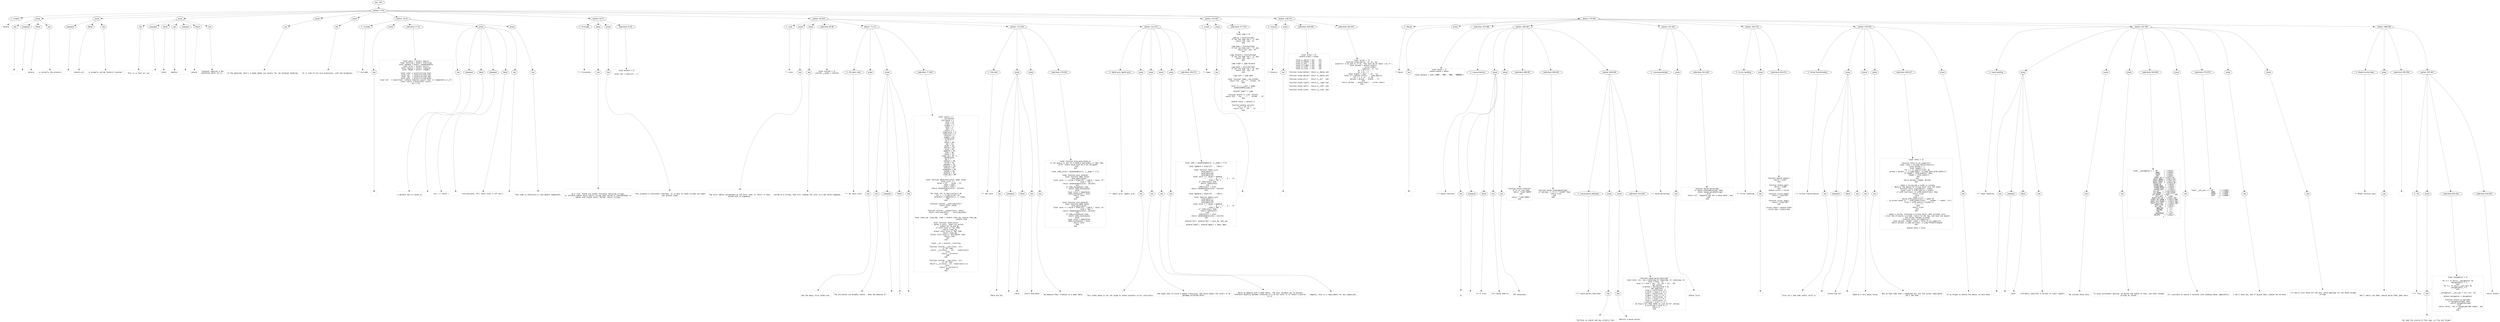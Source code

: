 digraph lpegNode {

node [fontname=Helvetica]
edge [style=dashed]

doc_0 [label="doc - 657"]


doc_0 -> { section_1}
{rank=same; section_1}

section_1 [label="section: 1-372"]


// END RANK doc_0

section_1 -> { header_2 prose_3 prose_4 prose_5 prose_6 prose_7 section_8 section_9 section_10 section_11 section_12 section_13}
{rank=same; header_2 prose_3 prose_4 prose_5 prose_6 prose_7 section_8 section_9 section_10 section_11 section_12 section_13}

header_2 [label="1 : Anterm"]

prose_3 [label="prose"]

prose_4 [label="prose"]

prose_5 [label="prose"]

prose_6 [label="prose"]

prose_7 [label="prose"]

section_8 [label="section: 15-41"]

section_9 [label="section: 42-57"]

section_10 [label="section: 58-220"]

section_11 [label="section: 275-325"]

section_12 [label="section: 326-372"]

section_13 [label="section: 373-587"]


// END RANK section_1

header_2 -> leaf_14
leaf_14  [color=Gray,shape=rectangle,fontname=Inconsolata,label="* Anterm"]
// END RANK header_2

prose_3 -> { raw_15 prespace_16 literal_17 raw_18}
{rank=same; raw_15 prespace_16 literal_17 raw_18}

raw_15 [label="raw"]

prespace_16 [label="prespace"]

literal_17 [label="literal"]

raw_18 [label="raw"]


// END RANK prose_3

raw_15 -> leaf_19
leaf_19  [color=Gray,shape=rectangle,fontname=Inconsolata,label="
"]
// END RANK raw_15

prespace_16 -> leaf_20
leaf_20  [color=Gray,shape=rectangle,fontname=Inconsolata,label=""]
// END RANK prespace_16

literal_17 -> leaf_21
leaf_21  [color=Gray,shape=rectangle,fontname=Inconsolata,label="anterm"]
// END RANK literal_17

raw_18 -> leaf_22
leaf_22  [color=Gray,shape=rectangle,fontname=Inconsolata,label=" is actually the protocol.
"]
// END RANK raw_18

prose_4 -> { prespace_23 literal_24 raw_25}
{rank=same; prespace_23 literal_24 raw_25}

prespace_23 [label="prespace"]

literal_24 [label="literal"]

raw_25 [label="raw"]


// END RANK prose_4

prespace_23 -> leaf_26
leaf_26  [color=Gray,shape=rectangle,fontname=Inconsolata,label=""]
// END RANK prespace_23

literal_24 -> leaf_27
leaf_27  [color=Gray,shape=rectangle,fontname=Inconsolata,label="anterm.orb"]
// END RANK literal_24

raw_25 -> leaf_28
leaf_28  [color=Gray,shape=rectangle,fontname=Inconsolata,label=" is properly called \"anterm's monster\".
"]
// END RANK raw_25

prose_5 -> { raw_29 prespace_30 literal_31 raw_32 prespace_33 literal_34 raw_35}
{rank=same; raw_29 prespace_30 literal_31 raw_32 prespace_33 literal_34 raw_35}

raw_29 [label="raw"]

prespace_30 [label="prespace"]

literal_31 [label="literal"]

raw_32 [label="raw"]

prespace_33 [label="prespace"]

literal_34 [label="literal"]

raw_35 [label="raw"]


// END RANK prose_5

raw_29 -> leaf_36
leaf_36  [color=Gray,shape=rectangle,fontname=Inconsolata,label="
This is in fact our raw"]
// END RANK raw_29

prespace_30 -> leaf_37
leaf_37  [color=Gray,shape=rectangle,fontname=Inconsolata,label=" "]
// END RANK prespace_30

literal_31 -> leaf_38
leaf_38  [color=Gray,shape=rectangle,fontname=Inconsolata,label="xterm"]
// END RANK literal_31

raw_32 -> leaf_39
leaf_39  [color=Gray,shape=rectangle,fontname=Inconsolata,label=" handler. "]
// END RANK raw_32

prespace_33 -> leaf_40
leaf_40  [color=Gray,shape=rectangle,fontname=Inconsolata,label=" "]
// END RANK prespace_33

literal_34 -> leaf_41
leaf_41  [color=Gray,shape=rectangle,fontname=Inconsolata,label="anterm"]
// END RANK literal_34

raw_35 -> leaf_42
leaf_42  [color=Gray,shape=rectangle,fontname=Inconsolata,label=" protocol requires a few
platforms which run it.
"]
// END RANK raw_35

prose_6 -> { raw_43}
{rank=same; raw_43}

raw_43 [label="raw"]


// END RANK prose_6

raw_43 -> leaf_44
leaf_44  [color=Gray,shape=rectangle,fontname=Inconsolata,label="
In the meantime, here's a handy dandy Lua library for raw terminal handling.
"]
// END RANK raw_43

prose_7 -> { raw_45}
{rank=same; raw_45}

raw_45 [label="raw"]


// END RANK prose_7

raw_45 -> leaf_46
leaf_46  [color=Gray,shape=rectangle,fontname=Inconsolata,label="
It is free of non-core extensions, with one exception:
"]
// END RANK raw_45

section_8 -> { header_47 prose_48 codeblock_49 prose_50 prose_51}
{rank=same; header_47 prose_48 codeblock_49 prose_50 prose_51}

header_47 [label="3 : includes"]

prose_48 [label="prose"]

codeblock_49 [label="code block 17-32"]

prose_50 [label="prose"]

prose_51 [label="prose"]


// END RANK section_8

header_47 -> leaf_52
leaf_52  [color=Gray,shape=rectangle,fontname=Inconsolata,label="*** includes"]
// END RANK header_47

prose_48 -> { raw_53}
{rank=same; raw_53}

raw_53 [label="raw"]


// END RANK prose_48

raw_53 -> leaf_54
leaf_54  [color=Gray,shape=rectangle,fontname=Inconsolata,label="
"]
// END RANK raw_53

codeblock_49 -> leaf_55
leaf_55  [color=Gray,shape=rectangle,fontname=Inconsolata,label="local pairs = assert (pairs)
local tostring = assert (tostring)
local setmeta = assert (setmetatable)
local error = assert (error)
local require = assert (require)
local rawget = assert (rawget)

local schar = assert(string.char)
local sub   = assert(string.sub)
local rep   = assert(string.rep)
local byte  = assert(string.byte)
local bit   = assert(bit, \"anterm requires Luajit 'bit' or compatible in _G\")
local rshift = assert(bit.rshift)
bit = nil"]
// END RANK codeblock_49

prose_50 -> { raw_56 prespace_57 literal_58 prespace_59 literal_60 raw_61}
{rank=same; raw_56 prespace_57 literal_58 prespace_59 literal_60 raw_61}

raw_56 [label="raw"]

prespace_57 [label="prespace"]

literal_58 [label="literal"]

prespace_59 [label="prespace"]

literal_60 [label="literal"]

raw_61 [label="raw"]


// END RANK prose_50

raw_56 -> leaf_62
leaf_62  [color=Gray,shape=rectangle,fontname=Inconsolata,label="
I believe the 5.3 idiom is"]
// END RANK raw_56

prespace_57 -> leaf_63
leaf_63  [color=Gray,shape=rectangle,fontname=Inconsolata,label=" "]
// END RANK prespace_57

literal_58 -> leaf_64
leaf_64  [color=Gray,shape=rectangle,fontname=Inconsolata,label="bit = { rshift = "]
// END RANK literal_58

prespace_59 -> leaf_65
leaf_65  [color=Gray,shape=rectangle,fontname=Inconsolata,label=""]
// END RANK prespace_59

literal_60 -> leaf_66
leaf_66  [color=Gray,shape=rectangle,fontname=Inconsolata,label="function(byte, off) return byte >> off end }"]
// END RANK literal_60

raw_61 -> leaf_67
leaf_67  [color=Gray,shape=rectangle,fontname=Inconsolata,label=".
"]
// END RANK raw_61

prose_51 -> { raw_68}
{rank=same; raw_68}

raw_68 [label="raw"]


// END RANK prose_51

raw_68 -> leaf_69
leaf_69  [color=Gray,shape=rectangle,fontname=Inconsolata,label="
This code is otherwise 5.1 and upward compatible.
"]
// END RANK raw_68

section_9 -> { header_70 prose_71 prose_72 codeblock_73}
{rank=same; header_70 prose_71 prose_72 codeblock_73}

header_70 [label="3 : Principles"]

prose_71 [label="prose"]

prose_72 [label="prose"]

codeblock_73 [label="code block 51-55"]


// END RANK section_9

header_70 -> leaf_74
leaf_74  [color=Gray,shape=rectangle,fontname=Inconsolata,label="*** Principles"]
// END RANK header_70

prose_71 -> { raw_75}
{rank=same; raw_75}

raw_75 [label="raw"]


// END RANK prose_71

raw_75 -> leaf_76
leaf_76  [color=Gray,shape=rectangle,fontname=Inconsolata,label="

As a rule, fields are either functions returning strings,
or callable tables which return strings when called or concatenated, or
tables with fields which, called, return strings.
"]
// END RANK raw_75

prose_72 -> { raw_77}
{rank=same; raw_77}

raw_77 [label="raw"]


// END RANK prose_72

raw_77 -> leaf_78
leaf_78  [color=Gray,shape=rectangle,fontname=Inconsolata,label="
This presents a consistent interface. It is easy to cache strings you might
use several times.
"]
// END RANK raw_77

codeblock_73 -> leaf_79
leaf_79  [color=Gray,shape=rectangle,fontname=Inconsolata,label="local anterm = {}

local CSI = schar(27)..'['"]
// END RANK codeblock_73

section_10 -> { header_80 prose_81 prose_82 codeblock_83 section_84 section_85 section_86}
{rank=same; header_80 prose_81 prose_82 codeblock_83 section_84 section_85 section_86}

header_80 [label="2 : color"]

prose_81 [label="prose"]

prose_82 [label="prose"]

codeblock_83 [label="code block 65-68"]

section_84 [label="section: 71-171"]

section_85 [label="section: 172-220"]

section_86 [label="section: 221-274"]


// END RANK section_10

header_80 -> leaf_87
leaf_87  [color=Gray,shape=rectangle,fontname=Inconsolata,label="** color"]
// END RANK header_80

prose_81 -> { raw_88}
{rank=same; raw_88}

raw_88 [label="raw"]


// END RANK prose_81

raw_88 -> leaf_89
leaf_89  [color=Gray,shape=rectangle,fontname=Inconsolata,label="

The color tables concatenate as the color code, or return it when
called with no arguments.
"]
// END RANK raw_88

prose_82 -> { raw_90}
{rank=same; raw_90}

raw_90 [label="raw"]


// END RANK prose_82

raw_90 -> leaf_91
leaf_91  [color=Gray,shape=rectangle,fontname=Inconsolata,label="
Called on a string, they will cleanup the color in a way which composes.
"]
// END RANK raw_90

codeblock_83 -> leaf_92
leaf_92  [color=Gray,shape=rectangle,fontname=Inconsolata,label="local colormt = {}
colormt.__index = colormt"]
// END RANK codeblock_83

section_84 -> { header_93 prose_94 prose_95 codeblock_96}
{rank=same; header_93 prose_94 prose_95 codeblock_96}

header_93 [label="3 : OG xterm color"]

prose_94 [label="prose"]

prose_95 [label="prose"]

codeblock_96 [label="code block 77-169"]


// END RANK section_84

header_93 -> leaf_97
leaf_97  [color=Gray,shape=rectangle,fontname=Inconsolata,label="*** OG xterm color"]
// END RANK header_93

prose_94 -> { raw_98}
{rank=same; raw_98}

raw_98 [label="raw"]


// END RANK prose_94

raw_98 -> leaf_99
leaf_99  [color=Gray,shape=rectangle,fontname=Inconsolata,label="

Aka the angry fruit salad tier.
"]
// END RANK raw_98

prose_95 -> { raw_100 prespace_101 literal_102 raw_103}
{rank=same; raw_100 prespace_101 literal_102 raw_103}

raw_100 [label="raw"]

prespace_101 [label="prespace"]

literal_102 [label="literal"]

raw_103 [label="raw"]


// END RANK prose_95

raw_100 -> leaf_104
leaf_104  [color=Gray,shape=rectangle,fontname=Inconsolata,label="
The attributes are broadly useful.  Note the absence of"]
// END RANK raw_100

prespace_101 -> leaf_105
leaf_105  [color=Gray,shape=rectangle,fontname=Inconsolata,label=" "]
// END RANK prespace_101

literal_102 -> leaf_106
leaf_106  [color=Gray,shape=rectangle,fontname=Inconsolata,label="5"]
// END RANK literal_102

raw_103 -> leaf_107
leaf_107  [color=Gray,shape=rectangle,fontname=Inconsolata,label=".
"]
// END RANK raw_103

codeblock_96 -> leaf_108
leaf_108  [color=Gray,shape=rectangle,fontname=Inconsolata,label="local colors = {
    -- attributes
    attribute = {
        reset = 0,
        clear = 0,
        bright = 1,
        bold = 1,
        dim = 2,
        italic = 3,
        underscore = 4,
        underline = 4,
        reverse = 7,
        hidden = 8},
    -- foreground
    fg = {
        black = 30,
        red = 31,
        green = 32,
        yellow = 33,
        blue = 34,
        magenta = 35,
        cyan = 36,
        white = 37,
        clear_fg = 39  },
    -- background
    bg = {
        onblack = 40,
        onred = 41,
        ongreen = 42,
        onyellow = 43,
        onblue = 44,
        onmagenta = 45,
        oncyan = 46,
        onwhite = 47,
        clear_bg = 49}
}

local function makecolor(value, name, kind)
    local color = {
        value = CSI .. value ..\"m\",
        name = name,
        kind = kind }
    return setmetatable(color, colormt)
end

for kind, val in pairs(colors) do
    for c, v in pairs(val) do
        anterm[c] = makecolor(v, c, kind)
    end
end

function colormt.__tostring(color)
    return color.value
end

function colormt.__concat(color, other)
    return tostring(color) .. tostring(other)
end

local clear_fg, clear_bg, clear = anterm.clear_fg, anterm.clear_bg,
                                  anterm.clear

local function reset(color)
    -- given a color, reset its action.
    -- simple for fg and bg
    if color.kind == \"fg\" then
        return clear_fg
    elseif color.kind == \"bg\" then
        return clear_bg
    elseif color.kind == \"attribute\" then
        return clear
    end
end

local __ts = colormt.__tostring

function colormt.__call(color, str)
    if str then
        return __ts(color) .. str .. reset(color)
    else
        return __ts(color)
    end
end

function colormt.__repr(color, str)
   if str then
      return {__ts(color), str, reset(color)()}
   else
      return {__ts(color)}
   end
end"]
// END RANK codeblock_96

section_85 -> { header_109 prose_110 prose_111 codeblock_112}
{rank=same; header_109 prose_110 prose_111 codeblock_112}

header_109 [label="3 : 256 color"]

prose_110 [label="prose"]

prose_111 [label="prose"]

codeblock_112 [label="code block 178-218"]


// END RANK section_85

header_109 -> leaf_113
leaf_113  [color=Gray,shape=rectangle,fontname=Inconsolata,label="*** 256 color"]
// END RANK header_109

prose_110 -> { raw_114 prespace_115 literal_116 raw_117}
{rank=same; raw_114 prespace_115 literal_116 raw_117}

raw_114 [label="raw"]

prespace_115 [label="prespace"]

literal_116 [label="literal"]

raw_117 [label="raw"]


// END RANK prose_110

raw_114 -> leaf_118
leaf_118  [color=Gray,shape=rectangle,fontname=Inconsolata,label="

There are 512"]
// END RANK raw_114

prespace_115 -> leaf_119
leaf_119  [color=Gray,shape=rectangle,fontname=Inconsolata,label=" "]
// END RANK prespace_115

literal_116 -> leaf_120
leaf_120  [color=Gray,shape=rectangle,fontname=Inconsolata,label="xterm"]
// END RANK literal_116

raw_117 -> leaf_121
leaf_121  [color=Gray,shape=rectangle,fontname=Inconsolata,label=" colors available.
"]
// END RANK raw_117

prose_111 -> { raw_122}
{rank=same; raw_122}

raw_122 [label="raw"]


// END RANK prose_111

raw_122 -> leaf_123
leaf_123  [color=Gray,shape=rectangle,fontname=Inconsolata,label="
We memoize their creation in a weak table.
"]
// END RANK raw_122

codeblock_112 -> leaf_124
leaf_124  [color=Gray,shape=rectangle,fontname=Inconsolata,label="local function byte_panic(byte_p)
   if not byte_p or not (0 <= byte_p and byte_p <= 255) then
      error \"xterm value must be 8 bit unsigned\"
   end
end

local x256_store = setmetatable({}, {__mode = \"v\"})

local function ansi_fg(byte)
    local function make (byte)
        byte_panic(byte)
        local color = { value = schar(27)..\"[38;5;\"..byte..\"m\",
                        kind = \"fg\" }
        return setmetatable(color, colormt)
    end
    if x256_store[byte] then
        return x256_store[byte]
    else
        local color = make(byte)
        x256_store[byte] = color
        return color
    end
end

local function ansi_bg(byte)
    local function make (byte)
        byte_panic(byte)
        local color = { value = schar(27)..\"[48;5;\"..byte..\"m\",
                        kind = \"bg\" }
        return setmetatable(color, colormt)
    end
    if x256_store[byte] then
        return x256_store[byte]
    else
        local color = make(byte)
        x256_store[byte] = color
        return color
    end
end"]
// END RANK codeblock_112

section_86 -> { header_125 prose_126 prose_127 prose_128 prose_129 codeblock_130}
{rank=same; header_125 prose_126 prose_127 prose_128 prose_129 codeblock_130}

header_125 [label="3 : fg24(r,g,b), bg24(r,g,b)"]

prose_126 [label="prose"]

prose_127 [label="prose"]

prose_128 [label="prose"]

prose_129 [label="prose"]

codeblock_130 [label="code block 234-272"]


// END RANK section_86

header_125 -> leaf_131
leaf_131  [color=Gray,shape=rectangle,fontname=Inconsolata,label="*** fg24(r,g,b), bg24(r,g,b)"]
// END RANK header_125

prose_126 -> { raw_132}
{rank=same; raw_132}

raw_132 [label="raw"]


// END RANK prose_126

raw_132 -> leaf_133
leaf_133  [color=Gray,shape=rectangle,fontname=Inconsolata,label="

This state space is far too large to retain pointers to all colorizers.
"]
// END RANK raw_132

prose_127 -> { raw_134}
{rank=same; raw_134}

raw_134 [label="raw"]


// END RANK prose_127

raw_134 -> leaf_135
leaf_135  [color=Gray,shape=rectangle,fontname=Inconsolata,label="
One might want to write a smooth transition, and would expect the colors to be
garbage collected after.
"]
// END RANK raw_134

prose_128 -> { raw_136}
{rank=same; raw_136}

raw_136 [label="raw"]


// END RANK prose_128

raw_136 -> leaf_137
leaf_137  [color=Gray,shape=rectangle,fontname=Inconsolata,label="
Hence we memoize with a weak table.  The only reliable way to achieve
reference equality between instances of a 24 bit color is to retain a pointer
to it.
"]
// END RANK raw_136

prose_129 -> { raw_138}
{rank=same; raw_138}

raw_138 [label="raw"]


// END RANK prose_129

raw_138 -> leaf_139
leaf_139  [color=Gray,shape=rectangle,fontname=Inconsolata,label="
Happily, this is a requirement for any comparison.
"]
// END RANK raw_138

codeblock_130 -> leaf_140
leaf_140  [color=Gray,shape=rectangle,fontname=Inconsolata,label="local x24k = setmetatable({}, {__mode = \"v\"})

local fg24pre = schar(27) .. \"[38;2;\"

local function fg24(r,g,b)
   byte_panic(r)
   byte_panic(g)
   byte_panic(b)
   local color = { value = fg24pre
                           .. r .. \";\" .. g .. \";\" .. b .. \"m\",
                   kind = \"fg\" }
   if x24k[color] then
      return x24k[color]
   end
   x24k[color] = color
   return setmetatable(color, colormt)
end

local bg24pre = schar(27) .. \"[48;2;\"

local function bg24(r,g,b)
   byte_panic(r)
   byte_panic(g)
   byte_panic(b)
   local color = { value = bg24pre
                           .. r .. \";\" .. g .. \";\" .. b .. \"m\",
                   kind = \"bg\" }
   if x24k[color] then
      return x24k[color]
   end
   x24k[color] = color
   return setmetatable(color, colormt)
end

anterm[\"fg\"], anterm[\"bg\"] = ansi_fg, ansi_bg

anterm[\"fg24\"], anterm[\"bg24\"] = fg24, bg24"]
// END RANK codeblock_130

section_11 -> { header_141 prose_142 codeblock_143}
{rank=same; header_141 prose_142 codeblock_143}

header_141 [label="2 : Jumps"]

prose_142 [label="prose"]

codeblock_143 [label="code block 277-323"]


// END RANK section_11

header_141 -> leaf_144
leaf_144  [color=Gray,shape=rectangle,fontname=Inconsolata,label="** Jumps"]
// END RANK header_141

prose_142 -> { raw_145}
{rank=same; raw_145}

raw_145 [label="raw"]


// END RANK prose_142

raw_145 -> leaf_146
leaf_146  [color=Gray,shape=rectangle,fontname=Inconsolata,label="
"]
// END RANK raw_145

codeblock_143 -> leaf_147
leaf_147  [color=Gray,shape=rectangle,fontname=Inconsolata,label="local jump = {}

jump.up = function(num)
    if not num then num = \"1\" end
    return CSI..num..\"A\"
end

jump.down = function(num)
    if not num then num = \"1\" end
        return CSI..num..\"B\"
end

jump.forward = function(num)
    if not num then num = \"1\" end
    return CSI..num..\"C\"
end

jump.right = jump.forward

jump.back = function(num)
    if not num then num = \"1\" end
    return CSI..num..\"D\"
end

jump.left = jump.back

local function Jump(_,row,column)
    return CSI..row..\";\"..column..\"H\"
end

local J = { __call = Jump}
setmetatable(jump,J)

anterm[\"jump\"] = jump

function anterm.rc (row, column)
   return CSI .. row .. \";\" .. column .. \"H\"
end

anterm.rowcol = anterm.rc

function anterm.col(col)
   col = col or 1
   return CSI .. col .. \"G\"
end"]
// END RANK codeblock_143

section_12 -> { header_148 prose_149 codeblock_150 codeblock_151}
{rank=same; header_148 prose_149 codeblock_150 codeblock_151}

header_148 [label="2 : Erasure"]

prose_149 [label="prose"]

codeblock_150 [label="code block 328-350"]

codeblock_151 [label="code block 354-370"]


// END RANK section_12

header_148 -> leaf_152
leaf_152  [color=Gray,shape=rectangle,fontname=Inconsolata,label="** Erasure"]
// END RANK header_148

prose_149 -> { raw_153}
{rank=same; raw_153}

raw_153 [label="raw"]


// END RANK prose_149

raw_153 -> leaf_154
leaf_154  [color=Gray,shape=rectangle,fontname=Inconsolata,label="
"]
// END RANK raw_153

codeblock_150 -> leaf_155
leaf_155  [color=Gray,shape=rectangle,fontname=Inconsolata,label="local erase = {}
anterm.erase = erase

local e__below = CSI .. \"0J\"
local e__above = CSI .. \"1J\"
local e__all   = CSI .. \"2J\"
local e__right = CSI .. \"0K\"
local e__left  = CSI .. \"1K\"
local e__line  = CSI .. \"2K\"

function erase.below() return e__below end

function erase.above() return e__above end

function erase.all()   return e__all   end

function erase.right() return e__right end

function erase.left()  return e__left  end

function erase.line()  return e__line  end"]
// END RANK codeblock_150

codeblock_151 -> leaf_156
leaf_156  [color=Gray,shape=rectangle,fontname=Inconsolata,label="local cursor = {}
function erase.box(tr, tc, br, bc)
   assert(tr <= br and tc <= bc, \"box must be at least 1 by 1\")
   local phrase = anterm.stash()
               .. cursor.hide()
               .. Jump(nil, tr, tc)
   br = br + 1
   bc = bc + 1
   local blanks = rep(\" \", bc - tc)
   local nl = anterm.col(tc) .. jump.down(1)
   for i = 1, br - tr do
      phrase = phrase .. blanks .. nl
   end
   return phrase .. anterm.pop() .. cursor.show()
end"]
// END RANK codeblock_151

section_13 -> { header_157 prose_158 codeblock_159 section_160 section_161 section_162 section_163 section_164 section_165}
{rank=same; header_157 prose_158 codeblock_159 section_160 section_161 section_162 section_163 section_164 section_165}

header_157 [label="2 : Mouse"]

prose_158 [label="prose"]

codeblock_159 [label="code block 375-380"]

section_160 [label="section: 383-407"]

section_161 [label="section: 437-451"]

section_162 [label="section: 452-475"]

section_163 [label="section: 476-530"]

section_164 [label="section: 531-587"]

section_165 [label="section: 588-596"]


// END RANK section_13

header_157 -> leaf_166
leaf_166  [color=Gray,shape=rectangle,fontname=Inconsolata,label="** Mouse"]
// END RANK header_157

prose_158 -> { raw_167}
{rank=same; raw_167}

raw_167 [label="raw"]


// END RANK prose_158

raw_167 -> leaf_168
leaf_168  [color=Gray,shape=rectangle,fontname=Inconsolata,label="
"]
// END RANK raw_167

codeblock_159 -> leaf_169
leaf_169  [color=Gray,shape=rectangle,fontname=Inconsolata,label="local mouse = {}
anterm.mouse = mouse

local buttons = {[0] =\"MB0\", \"MB1\", \"MB2\", \"MBNONE\"}"]
// END RANK codeblock_159

section_160 -> { header_170 prose_171 prose_172 codeblock_173 codeblock_174 section_175}
{rank=same; header_170 prose_171 prose_172 codeblock_173 codeblock_174 section_175}

header_170 [label="3 : mouse.track(on)"]

prose_171 [label="prose"]

prose_172 [label="prose"]

codeblock_173 [label="code block 389-397"]

codeblock_174 [label="code block 399-405"]

section_175 [label="section: 408-436"]


// END RANK section_160

header_170 -> leaf_176
leaf_176  [color=Gray,shape=rectangle,fontname=Inconsolata,label="*** mouse.track(on)"]
// END RANK header_170

prose_171 -> { raw_177 prespace_178 literal_179 raw_180}
{rank=same; raw_177 prespace_178 literal_179 raw_180}

raw_177 [label="raw"]

prespace_178 [label="prespace"]

literal_179 [label="literal"]

raw_180 [label="raw"]


// END RANK prose_171

raw_177 -> leaf_181
leaf_181  [color=Gray,shape=rectangle,fontname=Inconsolata,label="

If"]
// END RANK raw_177

prespace_178 -> leaf_182
leaf_182  [color=Gray,shape=rectangle,fontname=Inconsolata,label=" "]
// END RANK prespace_178

literal_179 -> leaf_183
leaf_183  [color=Gray,shape=rectangle,fontname=Inconsolata,label="on == true"]
// END RANK literal_179

raw_180 -> leaf_184
leaf_184  [color=Gray,shape=rectangle,fontname=Inconsolata,label=", turn mouse mode on.
"]
// END RANK raw_180

prose_172 -> { raw_185}
{rank=same; raw_185}

raw_185 [label="raw"]


// END RANK prose_172

raw_185 -> leaf_186
leaf_186  [color=Gray,shape=rectangle,fontname=Inconsolata,label="
Off otherwise.
"]
// END RANK raw_185

codeblock_173 -> leaf_187
leaf_187  [color=Gray,shape=rectangle,fontname=Inconsolata,label="function mouse.track(on)
   if on == true then
      return \"\\x1b[?1003h\"
   end

   return \"\\x1b[?1003l\"
end"]
// END RANK codeblock_173

codeblock_174 -> leaf_188
leaf_188  [color=Gray,shape=rectangle,fontname=Inconsolata,label="function mouse.ismousemove(seq)
   if sub(seq, 1, 3) == \"\\x1b[M\" then
      return true
   end
end"]
// END RANK codeblock_174

section_175 -> { header_189 prose_190 prose_191 codeblock_192}
{rank=same; header_189 prose_190 prose_191 codeblock_192}

header_189 [label="4 : mouse.parser_fast(seq)"]

prose_190 [label="prose"]

prose_191 [label="prose"]

codeblock_192 [label="code block 414-434"]


// END RANK section_175

header_189 -> leaf_193
leaf_193  [color=Gray,shape=rectangle,fontname=Inconsolata,label="**** mouse.parser_fast(seq)"]
// END RANK header_189

prose_190 -> { raw_194}
{rank=same; raw_194}

raw_194 [label="raw"]


// END RANK prose_190

raw_194 -> leaf_195
leaf_195  [color=Gray,shape=rectangle,fontname=Inconsolata,label="

Performs no checks and may silently fail.
"]
// END RANK raw_194

prose_191 -> { raw_196}
{rank=same; raw_196}

raw_196 [label="raw"]


// END RANK prose_191

raw_196 -> leaf_197
leaf_197  [color=Gray,shape=rectangle,fontname=Inconsolata,label="
Returns a mouse action.
"]
// END RANK raw_196

codeblock_192 -> leaf_198
leaf_198  [color=Gray,shape=rectangle,fontname=Inconsolata,label="function mouse.parse_fast(seq)
   local kind, col, row = byte(seq,4), byte(seq, 5), byte(seq, 6)
   kind = kind - 32
   local m = {row = row - 32, col = col - 32}
   -- Get button
   m.button = buttons[kind % 4]
   -- Get modifiers
   kind = rshift(kind, 2)
   m.shift = kind % 2 == 1
   kind = rshift(kind, 1)
   m.meta = kind % 2 == 1
   kind = rshift(kind, 1)
   m.ctrl = kind % 2 == 1
   kind = rshift(kind, 1)
   m.moving = kind % 2 == 1
   -- we skip a bit that seems to just mirror .moving
   m.scrolling = kind == 2
   return m
end"]
// END RANK codeblock_192

section_161 -> { header_199 prose_200 codeblock_201}
{rank=same; header_199 prose_200 codeblock_201}

header_199 [label="3 : mouse.parse(seq)"]

prose_200 [label="prose"]

codeblock_201 [label="code block 441-449"]


// END RANK section_161

header_199 -> leaf_202
leaf_202  [color=Gray,shape=rectangle,fontname=Inconsolata,label="*** mouse.parse(seq)"]
// END RANK header_199

prose_200 -> { raw_203}
{rank=same; raw_203}

raw_203 [label="raw"]


// END RANK prose_200

raw_203 -> leaf_204
leaf_204  [color=Gray,shape=rectangle,fontname=Inconsolata,label="

Checks first.
"]
// END RANK raw_203

codeblock_201 -> leaf_205
leaf_205  [color=Gray,shape=rectangle,fontname=Inconsolata,label="function mouse.parse(seq)
   if mouse.ismousemove(seq) then
      return mouse.parsefast(seq)
   else
      return nil, \"sequence was not a mouse move\", seq
   end
end"]
// END RANK codeblock_201

section_162 -> { header_206 prose_207 codeblock_208}
{rank=same; header_206 prose_207 codeblock_208}

header_206 [label="3 : Cursor handling"]

prose_207 [label="prose"]

codeblock_208 [label="code block 454-474"]


// END RANK section_162

header_206 -> leaf_209
leaf_209  [color=Gray,shape=rectangle,fontname=Inconsolata,label="*** Cursor handling"]
// END RANK header_206

prose_207 -> { raw_210}
{rank=same; raw_210}

raw_210 [label="raw"]


// END RANK prose_207

raw_210 -> leaf_211
leaf_211  [color=Gray,shape=rectangle,fontname=Inconsolata,label="
"]
// END RANK raw_210

codeblock_208 -> leaf_212
leaf_212  [color=Gray,shape=rectangle,fontname=Inconsolata,label="function anterm.stash()
   return \"\\x1b7\"
end

function anterm.pop()
   return \"\\x1b8\"
end
anterm.cursor = cursor

function cursor.hide()
   return \"\\x1b[?25l\"
end

function cursor.show()
   return \"\\x1b[?25h\"
end

cursor.stash = anterm.stash
cursor.pop = anterm.pop"]
// END RANK codeblock_208

section_163 -> { header_213 prose_214 prose_215 prose_216 codeblock_217 prose_218}
{rank=same; header_213 prose_214 prose_215 prose_216 codeblock_217 prose_218}

header_213 [label="3 : String Transformation"]

prose_214 [label="prose"]

prose_215 [label="prose"]

prose_216 [label="prose"]

codeblock_217 [label="code block 485-527"]

prose_218 [label="prose"]


// END RANK section_163

header_213 -> leaf_219
leaf_219  [color=Gray,shape=rectangle,fontname=Inconsolata,label="*** String Transformation"]
// END RANK header_213

prose_214 -> { raw_220 prespace_221 literal_222 raw_223}
{rank=same; raw_220 prespace_221 literal_222 raw_223}

raw_220 [label="raw"]

prespace_221 [label="prespace"]

literal_222 [label="literal"]

raw_223 [label="raw"]


// END RANK prose_214

raw_220 -> leaf_224
leaf_224  [color=Gray,shape=rectangle,fontname=Inconsolata,label="

Turns out I had some useful stuff in"]
// END RANK raw_220

prespace_221 -> leaf_225
leaf_225  [color=Gray,shape=rectangle,fontname=Inconsolata,label=" "]
// END RANK prespace_221

literal_222 -> leaf_226
leaf_226  [color=Gray,shape=rectangle,fontname=Inconsolata,label="termstring.lua"]
// END RANK literal_222

raw_223 -> leaf_227
leaf_227  [color=Gray,shape=rectangle,fontname=Inconsolata,label=".
"]
// END RANK raw_223

prose_215 -> { raw_228}
{rank=same; raw_228}

raw_228 [label="raw"]


// END RANK prose_215

raw_228 -> leaf_229
leaf_229  [color=Gray,shape=rectangle,fontname=Inconsolata,label="
Observe a very hacky thing:
"]
// END RANK raw_228

prose_216 -> { raw_230}
{rank=same; raw_230}

raw_230 [label="raw"]


// END RANK prose_216

raw_230 -> leaf_231
leaf_231  [color=Gray,shape=rectangle,fontname=Inconsolata,label="
Now we have code that's commented out, but the syntax highlighter
can't see that.
"]
// END RANK raw_230

codeblock_217 -> leaf_232
leaf_232  [color=Gray,shape=rectangle,fontname=Inconsolata,label="local totty = {}

function totty.nl_to_jumps(str)
  local lines = stringx.splitlines(str)
  local phrase = \"\"
  local length = 0
  for i,v in ipairs(lines) do
    phrase = phrase..v..a.jump.down()..a.jump.back(utf8.width(v))
    if length < utf8.width(v) then
      length = utf8.width(v)
    end
  end
  return phrase, length, #lines
end

--- takes a string and a width in columns.
--  Returns the amount of string which fits the width.
function totty.truncate(str, width)
  local trunc = utf8.sub(str,1,width)
  if utf8.len(trunc) == utf8.width(trunc) then
    return trunc
  else
    local i = 1
    while utf8.width(trunc) > width do
      -- io.write(\"width is \", utf8.width(trunc), \"  target: \", width, \"\\n\")
      trunc = utf8.sub(str,1,width-i)
      i = i + 1
    end
    return trunc
  end
end

-- takes a string, returning a string which, when printed, will:
-- print the string as a column, return to the top, and move one beyond
-- the column thereby printed.
function totty.collimate(str)
  local phrase, length, lines = totty.nl_to_jumps(str)
  return phrase..a.jump.up(lines)..a.jump.forward(length)
end

anterm.totty = totty"]
// END RANK codeblock_217

prose_218 -> { raw_233}
{rank=same; raw_233}

raw_233 [label="raw"]


// END RANK prose_218

raw_233 -> leaf_234
leaf_234  [color=Gray,shape=rectangle,fontname=Inconsolata,label="
If we forget to delete the above, no harm done.
"]
// END RANK raw_233

section_164 -> { header_235 prose_236 prose_237 prose_238 codeblock_239 prose_240 codeblock_241 prose_242 prose_243}
{rank=same; header_235 prose_236 prose_237 prose_238 codeblock_239 prose_240 codeblock_241 prose_242 prose_243}

header_235 [label="3 : Input handling"]

prose_236 [label="prose"]

prose_237 [label="prose"]

prose_238 [label="prose"]

codeblock_239 [label="code block 540-569"]

prose_240 [label="prose"]

codeblock_241 [label="code block 573-579"]

prose_242 [label="prose"]

prose_243 [label="prose"]


// END RANK section_164

header_235 -> leaf_244
leaf_244  [color=Gray,shape=rectangle,fontname=Inconsolata,label="*** Input handling"]
// END RANK header_235

prose_236 -> { raw_245 prespace_246 literal_247 raw_248}
{rank=same; raw_245 prespace_246 literal_247 raw_248}

raw_245 [label="raw"]

prespace_246 [label="prespace"]

literal_247 [label="literal"]

raw_248 [label="raw"]


// END RANK prose_236

raw_245 -> leaf_249
leaf_249  [color=Gray,shape=rectangle,fontname=Inconsolata,label=""]
// END RANK raw_245

prespace_246 -> leaf_250
leaf_250  [color=Gray,shape=rectangle,fontname=Inconsolata,label=""]
// END RANK prespace_246

literal_247 -> leaf_251
leaf_251  [color=Gray,shape=rectangle,fontname=Inconsolata,label="xterm"]
// END RANK literal_247

raw_248 -> leaf_252
leaf_252  [color=Gray,shape=rectangle,fontname=Inconsolata,label=" informally specifies a variety of input signals.
"]
// END RANK raw_248

prose_237 -> { raw_253}
{rank=same; raw_253}

raw_253 [label="raw"]


// END RANK prose_237

raw_253 -> leaf_254
leaf_254  [color=Gray,shape=rectangle,fontname=Inconsolata,label="
We collate those here.
"]
// END RANK raw_253

prose_238 -> { raw_255}
{rank=same; raw_255}

raw_255 [label="raw"]


// END RANK prose_238

raw_255 -> leaf_256
leaf_256  [color=Gray,shape=rectangle,fontname=Inconsolata,label="
To avoid extraneous quoting, we define the tokens as keys, and their escape
strings as values.
"]
// END RANK raw_255

codeblock_239 -> leaf_257
leaf_257  [color=Gray,shape=rectangle,fontname=Inconsolata,label="local __navigation = {  UP       = \"\\x1b[A\",
                        DOWN     = \"\\x1b[B\",
                        RIGHT    = \"\\x1b[C\",
                        LEFT     = \"\\x1b[D\",
                        SHIFT_UP = \"\\x1b[1;2A\",
                        SHIFT_DOWN = \"\\x1b[1;2B\",
                        SHIFT_RIGHT = \"\\x1b[1;2C\",
                        SHIFT_LEFT  = \"\\x1b[1;2D\",
                        HYPER_UP    = \"\\x1b[5~\",
                        HYPER_DOWN  = \"\\x1b[6~\",
                        HYPER_RIGHT = \"\\x1b[F\",
                        HYPER_LEFT  = \"\\x1b[H\",
                        ALT_UP    = \"\\x1b\\x1b[A\",
                        ALT_DOWN  = \"\\x1b\\x1b[B\",
                        ALT_RIGHT = \"\\x1bf\", -- heh
                        ALT_LEFT  = \"\\x1bb\",
                        SHIFT_ALT_UP = \"\\x1b[1;10A\",
                        SHIFT_ALT_DOWN = \"\\x1b[1;10B\",
                        SHIFT_ALT_RIGHT = \"\\x1b[1;10C\",
                        SHIFT_ALT_LEFT  = \"\\x1b[1;10D\",
                        SHIFT_TAB  = \"\\x1b[Z\",
                        ALT_TAB    = \"\\x1b\\t\",
                        NEWLINE    = \"\\n\",
                        RETURN     = \"\\r\",
                        TAB        = \"\\t\",
                        BACKSPACE  = \"\\127\",
                        DELETE     = \"\\x1b[3~\",
                     }"]
// END RANK codeblock_239

prose_240 -> { raw_258}
{rank=same; raw_258}

raw_258 [label="raw"]


// END RANK prose_240

raw_258 -> leaf_259
leaf_259  [color=Gray,shape=rectangle,fontname=Inconsolata,label="
It's possible to coerce a terminal into sending these, apparently:
"]
// END RANK raw_258

codeblock_241 -> leaf_260
leaf_260  [color=Gray,shape=rectangle,fontname=Inconsolata,label="local __alt_nav = {  UP       = \"\\x1bOA\",
                     DOWN     = \"\\x1bOB\",
                     RIGHT    = \"\\x1bOC\",
                     LEFT     = \"\\x1bOD\",
                  }"]
// END RANK codeblock_241

prose_242 -> { raw_261}
{rank=same; raw_261}

raw_261 [label="raw"]


// END RANK prose_242

raw_261 -> leaf_262
leaf_262  [color=Gray,shape=rectangle,fontname=Inconsolata,label="
I don't know why, and if anyone does, please let me know.
"]
// END RANK raw_261

prose_243 -> { raw_263}
{rank=same; raw_263}

raw_263 [label="raw"]


// END RANK prose_243

raw_263 -> leaf_264
leaf_264  [color=Gray,shape=rectangle,fontname=Inconsolata,label="
I'm fairly sure those are the only valid meanings for the above escape
strings.

"]
// END RANK raw_263

section_165 -> { header_265 prose_266 codeblock_267 section_268}
{rank=same; header_265 prose_266 codeblock_267 section_268}

header_265 [label="3 : #todo function keys"]

prose_266 [label="prose"]

codeblock_267 [label="code block 592-594"]

section_268 [label="section: 597-657"]


// END RANK section_165

header_265 -> leaf_269
leaf_269  [color=Gray,shape=rectangle,fontname=Inconsolata,label="*** #todo function keys"]
// END RANK header_265

prose_266 -> { raw_270}
{rank=same; raw_270}

raw_270 [label="raw"]


// END RANK prose_266

raw_270 -> leaf_271
leaf_271  [color=Gray,shape=rectangle,fontname=Inconsolata,label="

Don't really use them, should parse them, goes here:
"]
// END RANK raw_270

codeblock_267 -> leaf_272
leaf_272  [color=Gray,shape=rectangle,fontname=Inconsolata,label=""]
// END RANK codeblock_267

section_268 -> { header_273 prose_274 codeblock_275 codeblock_276}
{rank=same; header_273 prose_274 codeblock_275 codeblock_276}

header_273 [label="4 : flip"]

prose_274 [label="prose"]

codeblock_275 [label="code block 601-622"]

codeblock_276 [label="code block 624-626"]


// END RANK section_268

header_273 -> leaf_277
leaf_277  [color=Gray,shape=rectangle,fontname=Inconsolata,label="**** flip"]
// END RANK header_273

prose_274 -> { raw_278}
{rank=same; raw_278}

raw_278 [label="raw"]


// END RANK prose_274

raw_278 -> leaf_279
leaf_279  [color=Gray,shape=rectangle,fontname=Inconsolata,label="

We need the inverse of this map, so flip and forget:
"]
// END RANK raw_278

codeblock_275 -> leaf_280
leaf_280  [color=Gray,shape=rectangle,fontname=Inconsolata,label="local navigation = {}

for k,v in pairs(__navigation) do
   navigation[v] = k
end
for k,v in pairs(__alt_nav) do
   navigation[v] = k
end

__navigation, __alt_nav = nil, nil, nil

anterm.navigation = navigation

function anterm.is_nav(seq)
   if navigation[seq] then
      return navigation[seq]
   else
      return false, \"not a recognized NAV token\", seq
   end
end"]
// END RANK codeblock_275

codeblock_276 -> leaf_281
leaf_281  [color=Gray,shape=rectangle,fontname=Inconsolata,label="return anterm"]
// END RANK codeblock_276


}
